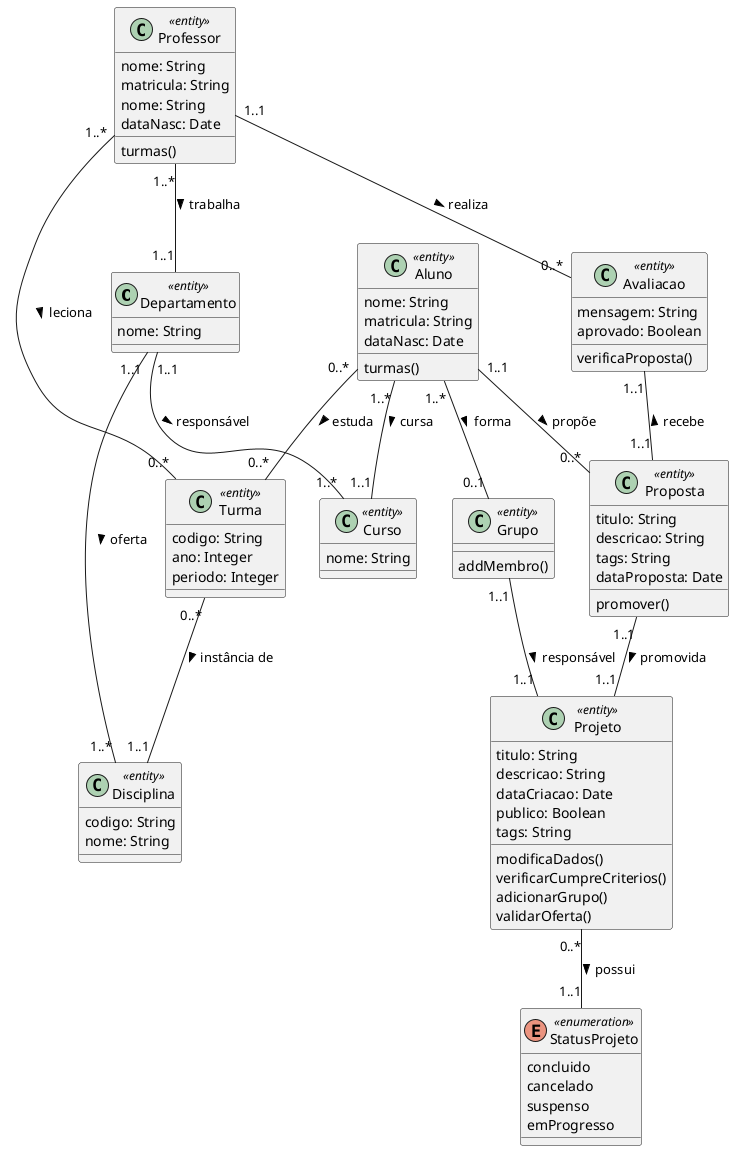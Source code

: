 @startuml 
class Departamento <<entity>> {
  nome: String
}

class Curso <<entity>> {
  nome: String
}

class Disciplina <<entity>> {
  codigo: String
  nome: String
}

class Professor <<entity>> {
  nome: String
  matricula: String
  nome: String
  dataNasc: Date
  turmas()
}

class Aluno <<entity>> {
  nome: String
  matricula: String
  dataNasc: Date
  turmas()
}

class Grupo <<entity>> {
  addMembro()
}

enum StatusProjeto <<enumeration>> {
  concluido
  cancelado
  suspenso
  emProgresso
}

class Projeto <<entity>> {
  titulo: String
  descricao: String
  dataCriacao: Date
  publico: Boolean
  tags: String
  modificaDados()
  verificarCumpreCriterios()
  adicionarGrupo()
  validarOferta()
}

class Proposta <<entity>> {
  titulo: String
  descricao: String
  tags: String
  dataProposta: Date
  promover()
}

class Turma <<entity>> {
  codigo: String
  ano: Integer
  periodo: Integer
}

class Avaliacao <<entity>> {
  mensagem: String
  aprovado: Boolean
  verificaProposta()
}

Departamento "1..1" -- "1..*" Disciplina : oferta >
Departamento "1..1" -- "1..*" Curso : responsável >
Aluno "1..*" -- "1..1" Curso : cursa >
Professor "1..*" -- "1..1" Departamento : trabalha >

Proposta "1..1" -- "1..1" Projeto : promovida >

Aluno "1..*" -- "0..1" Grupo : forma >
Aluno "0..*" -- "0..*" Turma : estuda >
Aluno "1..1" -- "0..*" Proposta : propõe >
Avaliacao "1..1" -- "1..1" Proposta : recebe <

Grupo "1..1" -- "1..1" Projeto : responsável >

Professor "1..*" -- "0..*" Turma : leciona >
Professor "1..1" -- "0..*" Avaliacao : realiza >

Turma "0..*" -- "1..1" Disciplina : instância de >

Projeto "0..*" -- "1..1" StatusProjeto : possui >
@enduml
